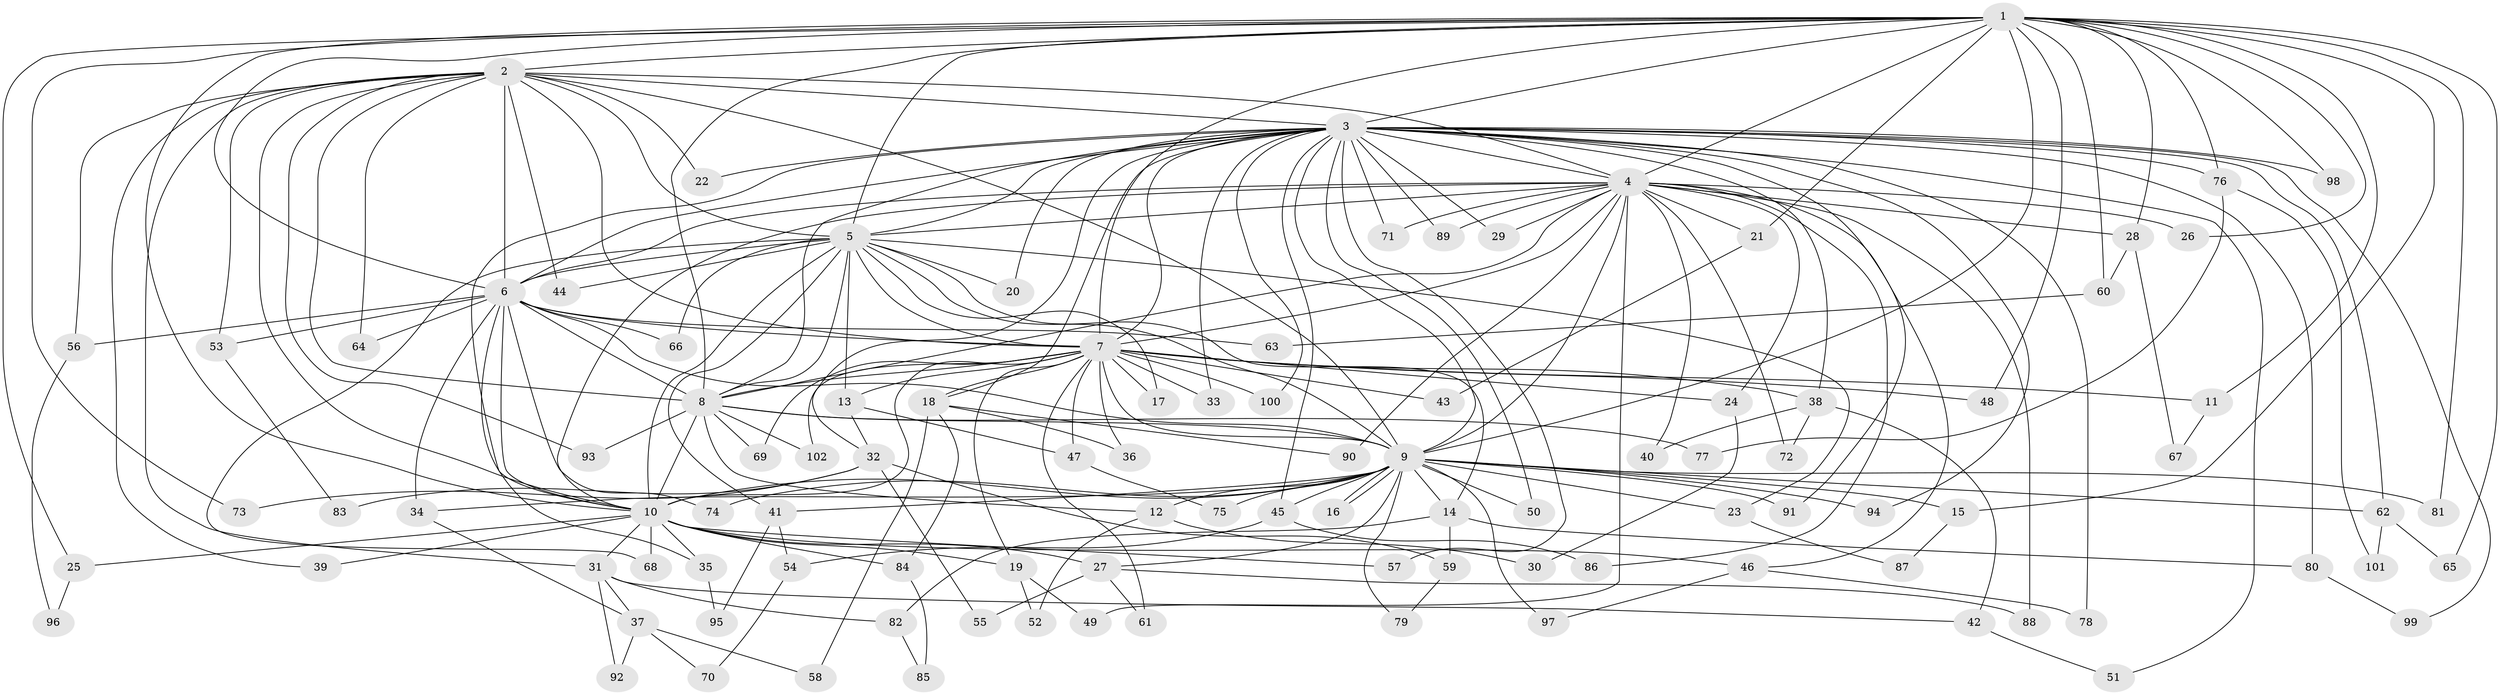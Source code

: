 // Generated by graph-tools (version 1.1) at 2025/01/03/09/25 03:01:14]
// undirected, 102 vertices, 229 edges
graph export_dot {
graph [start="1"]
  node [color=gray90,style=filled];
  1;
  2;
  3;
  4;
  5;
  6;
  7;
  8;
  9;
  10;
  11;
  12;
  13;
  14;
  15;
  16;
  17;
  18;
  19;
  20;
  21;
  22;
  23;
  24;
  25;
  26;
  27;
  28;
  29;
  30;
  31;
  32;
  33;
  34;
  35;
  36;
  37;
  38;
  39;
  40;
  41;
  42;
  43;
  44;
  45;
  46;
  47;
  48;
  49;
  50;
  51;
  52;
  53;
  54;
  55;
  56;
  57;
  58;
  59;
  60;
  61;
  62;
  63;
  64;
  65;
  66;
  67;
  68;
  69;
  70;
  71;
  72;
  73;
  74;
  75;
  76;
  77;
  78;
  79;
  80;
  81;
  82;
  83;
  84;
  85;
  86;
  87;
  88;
  89;
  90;
  91;
  92;
  93;
  94;
  95;
  96;
  97;
  98;
  99;
  100;
  101;
  102;
  1 -- 2;
  1 -- 3;
  1 -- 4;
  1 -- 5;
  1 -- 6;
  1 -- 7;
  1 -- 8;
  1 -- 9;
  1 -- 10;
  1 -- 11;
  1 -- 15;
  1 -- 21;
  1 -- 25;
  1 -- 26;
  1 -- 28;
  1 -- 48;
  1 -- 60;
  1 -- 65;
  1 -- 73;
  1 -- 76;
  1 -- 81;
  1 -- 98;
  2 -- 3;
  2 -- 4;
  2 -- 5;
  2 -- 6;
  2 -- 7;
  2 -- 8;
  2 -- 9;
  2 -- 10;
  2 -- 22;
  2 -- 31;
  2 -- 39;
  2 -- 44;
  2 -- 53;
  2 -- 56;
  2 -- 64;
  2 -- 93;
  3 -- 4;
  3 -- 5;
  3 -- 6;
  3 -- 7;
  3 -- 8;
  3 -- 9;
  3 -- 10;
  3 -- 18;
  3 -- 20;
  3 -- 22;
  3 -- 29;
  3 -- 32;
  3 -- 33;
  3 -- 38;
  3 -- 45;
  3 -- 50;
  3 -- 51;
  3 -- 57;
  3 -- 62;
  3 -- 71;
  3 -- 76;
  3 -- 78;
  3 -- 80;
  3 -- 89;
  3 -- 91;
  3 -- 94;
  3 -- 98;
  3 -- 99;
  3 -- 100;
  4 -- 5;
  4 -- 6;
  4 -- 7;
  4 -- 8;
  4 -- 9;
  4 -- 10;
  4 -- 21;
  4 -- 24;
  4 -- 26;
  4 -- 28;
  4 -- 29;
  4 -- 40;
  4 -- 46;
  4 -- 49;
  4 -- 71;
  4 -- 72;
  4 -- 86;
  4 -- 88;
  4 -- 89;
  4 -- 90;
  5 -- 6;
  5 -- 7;
  5 -- 8;
  5 -- 9;
  5 -- 10;
  5 -- 13;
  5 -- 14;
  5 -- 17;
  5 -- 20;
  5 -- 23;
  5 -- 41;
  5 -- 44;
  5 -- 66;
  5 -- 68;
  6 -- 7;
  6 -- 8;
  6 -- 9;
  6 -- 10;
  6 -- 34;
  6 -- 35;
  6 -- 53;
  6 -- 56;
  6 -- 63;
  6 -- 64;
  6 -- 66;
  6 -- 74;
  7 -- 8;
  7 -- 9;
  7 -- 10;
  7 -- 11;
  7 -- 13;
  7 -- 17;
  7 -- 18;
  7 -- 19;
  7 -- 24;
  7 -- 33;
  7 -- 36;
  7 -- 38;
  7 -- 43;
  7 -- 47;
  7 -- 48;
  7 -- 61;
  7 -- 69;
  7 -- 100;
  7 -- 102;
  8 -- 9;
  8 -- 10;
  8 -- 12;
  8 -- 69;
  8 -- 77;
  8 -- 93;
  8 -- 102;
  9 -- 10;
  9 -- 12;
  9 -- 14;
  9 -- 15;
  9 -- 16;
  9 -- 16;
  9 -- 23;
  9 -- 27;
  9 -- 34;
  9 -- 41;
  9 -- 45;
  9 -- 50;
  9 -- 62;
  9 -- 74;
  9 -- 75;
  9 -- 79;
  9 -- 81;
  9 -- 91;
  9 -- 94;
  9 -- 97;
  10 -- 19;
  10 -- 25;
  10 -- 27;
  10 -- 31;
  10 -- 35;
  10 -- 39;
  10 -- 46;
  10 -- 57;
  10 -- 68;
  10 -- 84;
  11 -- 67;
  12 -- 30;
  12 -- 52;
  13 -- 32;
  13 -- 47;
  14 -- 59;
  14 -- 80;
  14 -- 82;
  15 -- 87;
  18 -- 36;
  18 -- 58;
  18 -- 84;
  18 -- 90;
  19 -- 49;
  19 -- 52;
  21 -- 43;
  23 -- 87;
  24 -- 30;
  25 -- 96;
  27 -- 55;
  27 -- 61;
  27 -- 88;
  28 -- 60;
  28 -- 67;
  31 -- 37;
  31 -- 42;
  31 -- 82;
  31 -- 92;
  32 -- 55;
  32 -- 59;
  32 -- 73;
  32 -- 83;
  34 -- 37;
  35 -- 95;
  37 -- 58;
  37 -- 70;
  37 -- 92;
  38 -- 40;
  38 -- 42;
  38 -- 72;
  41 -- 54;
  41 -- 95;
  42 -- 51;
  45 -- 54;
  45 -- 86;
  46 -- 78;
  46 -- 97;
  47 -- 75;
  53 -- 83;
  54 -- 70;
  56 -- 96;
  59 -- 79;
  60 -- 63;
  62 -- 65;
  62 -- 101;
  76 -- 77;
  76 -- 101;
  80 -- 99;
  82 -- 85;
  84 -- 85;
}
